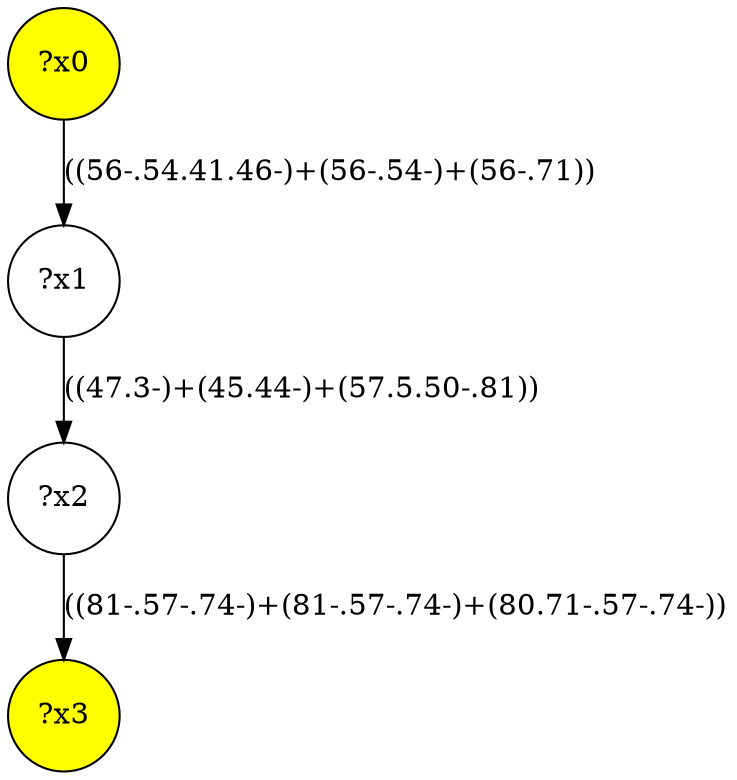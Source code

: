digraph g {
	x0 [fillcolor="yellow", style="filled," shape=circle, label="?x0"];
	x3 [fillcolor="yellow", style="filled," shape=circle, label="?x3"];
	x1 [shape=circle, label="?x1"];
	x0 -> x1 [label="((56-.54.41.46-)+(56-.54-)+(56-.71))"];
	x2 [shape=circle, label="?x2"];
	x1 -> x2 [label="((47.3-)+(45.44-)+(57.5.50-.81))"];
	x2 -> x3 [label="((81-.57-.74-)+(81-.57-.74-)+(80.71-.57-.74-))"];
}
